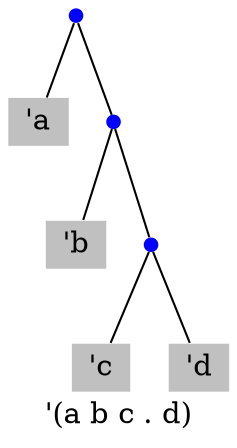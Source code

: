 graph G {
  label = "'(a b c . d)"
  ordering = "out"
  bgcolor=transparent;
  node [shape="circle" fillcolor="blue" style="filled" penwidth="0"
       width="0.1" height="0.1"]
  t1 [label=""]
  t2 [label=""]
  t3 [label=""]

  node [shape=none width="0.3" height="0.3" fillcolor="gray"];
  a [label="'a"]
  b [label="'b"]
  c [label="'c"]
  d [label="'d"]

  t1 -- a
  t1 -- t2
  t2 -- b
  t2 -- t3
  t3 -- c
  t3 -- d
  
}